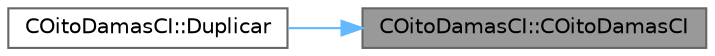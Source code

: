 digraph "COitoDamasCI::COitoDamasCI"
{
 // LATEX_PDF_SIZE
  bgcolor="transparent";
  edge [fontname=Helvetica,fontsize=10,labelfontname=Helvetica,labelfontsize=10];
  node [fontname=Helvetica,fontsize=10,shape=box,height=0.2,width=0.4];
  rankdir="RL";
  Node1 [id="Node000001",label="COitoDamasCI::COitoDamasCI",height=0.2,width=0.4,color="gray40", fillcolor="grey60", style="filled", fontcolor="black",tooltip=" "];
  Node1 -> Node2 [id="edge2_Node000001_Node000002",dir="back",color="steelblue1",style="solid",tooltip=" "];
  Node2 [id="Node000002",label="COitoDamasCI::Duplicar",height=0.2,width=0.4,color="grey40", fillcolor="white", style="filled",URL="$classCOitoDamasCI.html#a1d35285a7fbb9104e6db5587c8db5924",tooltip="Cria um objecto que é uma cópia deste."];
}
